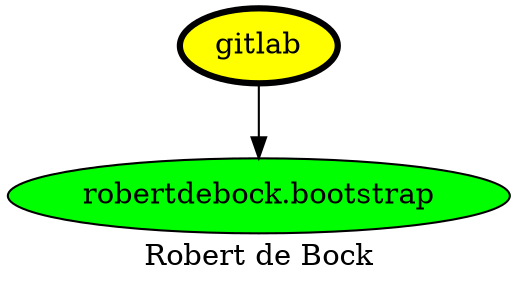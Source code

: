 digraph PhiloDilemma {
  label = "Robert de Bock" ;
  overlap=false
  {
    "gitlab" [fillcolor=yellow style=filled penwidth=3]
    "robertdebock.bootstrap" [fillcolor=green style=filled]
  }
  "gitlab" -> "robertdebock.bootstrap"
}
